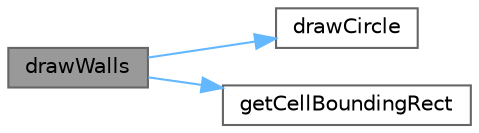 digraph "drawWalls"
{
 // LATEX_PDF_SIZE
  bgcolor="transparent";
  edge [fontname=Helvetica,fontsize=10,labelfontname=Helvetica,labelfontsize=10];
  node [fontname=Helvetica,fontsize=10,shape=box,height=0.2,width=0.4];
  rankdir="LR";
  Node1 [id="Node000001",label="drawWalls",height=0.2,width=0.4,color="gray40", fillcolor="grey60", style="filled", fontcolor="black",tooltip="Draws the perimeter walls around the game grid."];
  Node1 -> Node2 [id="edge1_Node000001_Node000002",color="steelblue1",style="solid",tooltip=" "];
  Node2 [id="Node000002",label="drawCircle",height=0.2,width=0.4,color="grey40", fillcolor="white", style="filled",URL="$group___window_functions.html#ga780440fb7f4d2e77d6b80c8c74e29f3a",tooltip="Draws a filled circle within a specified rectangle."];
  Node1 -> Node3 [id="edge2_Node000001_Node000003",color="steelblue1",style="solid",tooltip=" "];
  Node3 [id="Node000003",label="getCellBoundingRect",height=0.2,width=0.4,color="grey40", fillcolor="white", style="filled",URL="$game_8h.html#a7117124fbaf762abf4be4642f951b604",tooltip="Calculates the pixel boundaries of a specific grid cell."];
}
